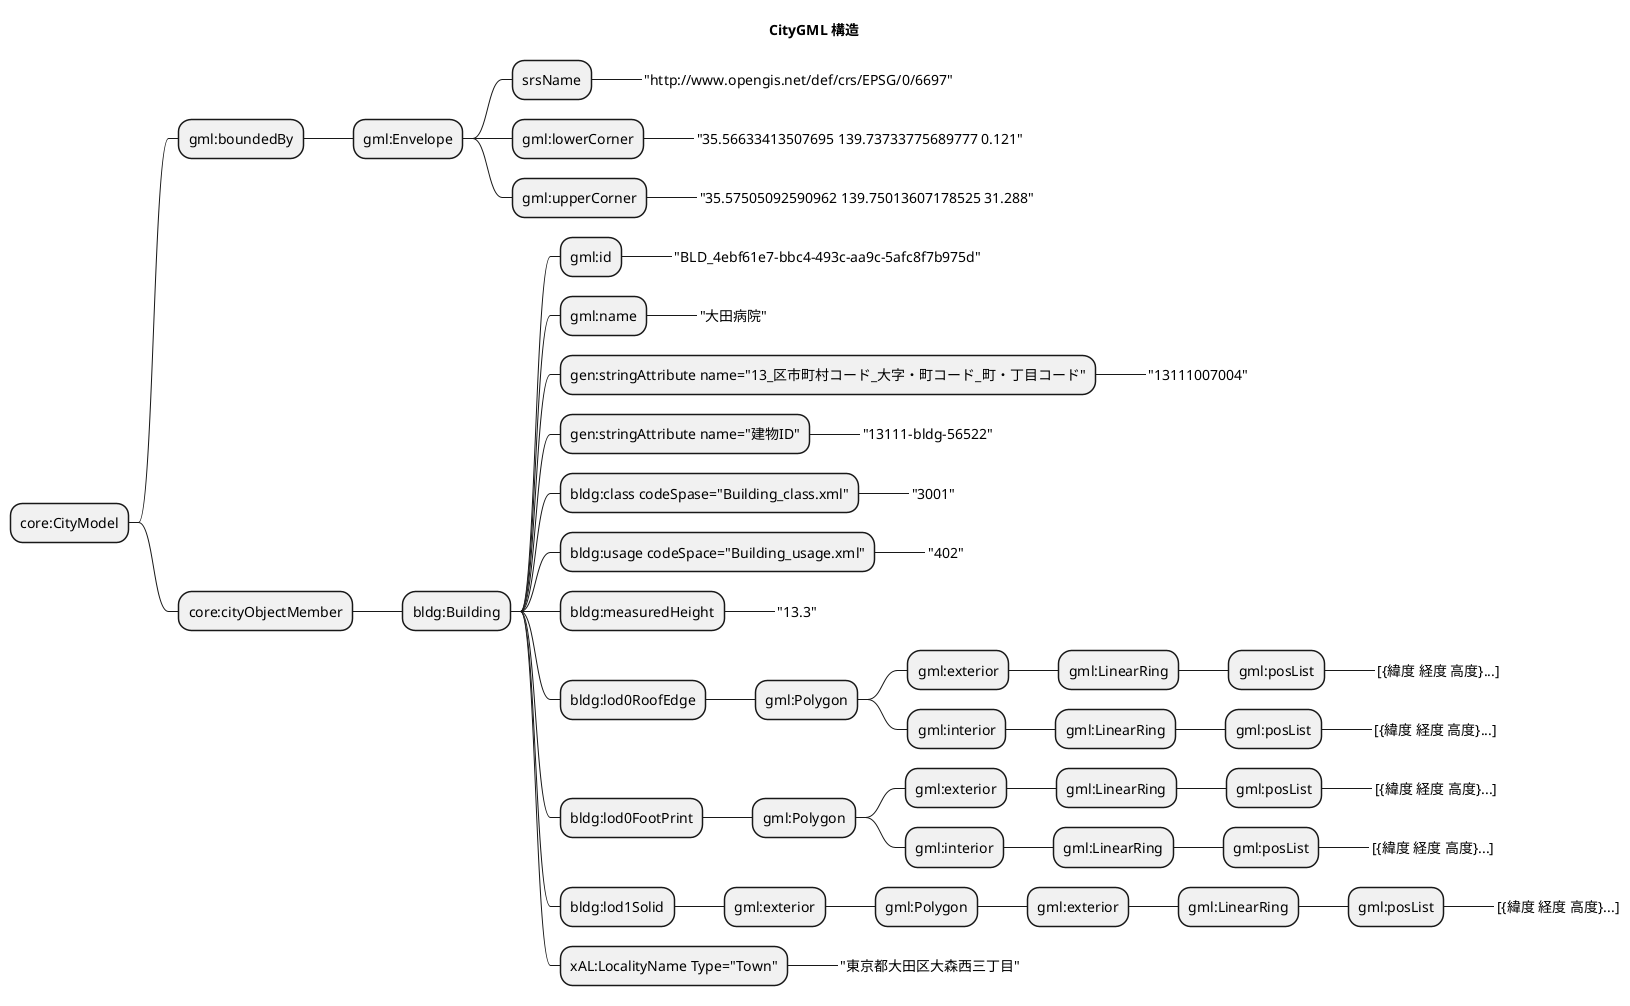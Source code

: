 @startmindmap
title CityGML 構造

* core:CityModel
** gml:boundedBy
*** gml:Envelope
**** srsName
*****_ "http://www.opengis.net/def/crs/EPSG/0/6697"
**** gml:lowerCorner
*****_ "35.56633413507695 139.73733775689777 0.121"
**** gml:upperCorner
*****_ "35.57505092590962 139.75013607178525 31.288"

** core:cityObjectMember
*** bldg:Building
**** gml:id
*****_ "BLD_4ebf61e7-bbc4-493c-aa9c-5afc8f7b975d"
**** gml:name
*****_ "大田病院"
**** gen:stringAttribute name="13_区市町村コード_大字・町コード_町・丁目コード"
*****_ "13111007004"
**** gen:stringAttribute name="建物ID"
*****_ "13111-bldg-56522"

**** bldg:class codeSpase="Building_class.xml"
*****_ "3001"

**** bldg:usage codeSpace="Building_usage.xml"
*****_ "402"

**** bldg:measuredHeight
*****_ "13.3"

**** bldg:lod0RoofEdge
***** gml:Polygon
****** gml:exterior
******* gml:LinearRing
******** gml:posList
*********_ [{緯度 経度 高度}...]
****** gml:interior
******* gml:LinearRing
******** gml:posList
*********_ [{緯度 経度 高度}...]

**** bldg:lod0FootPrint
***** gml:Polygon
****** gml:exterior
******* gml:LinearRing
******** gml:posList
*********_ [{緯度 経度 高度}...]
****** gml:interior
******* gml:LinearRing
******** gml:posList
*********_ [{緯度 経度 高度}...]

**** bldg:lod1Solid
***** gml:exterior
****** gml:Polygon
******* gml:exterior
******** gml:LinearRing
********* gml:posList
**********_ [{緯度 経度 高度}...]

**** xAL:LocalityName Type="Town"
*****_ "東京都大田区大森西三丁目"

@endmindmap

